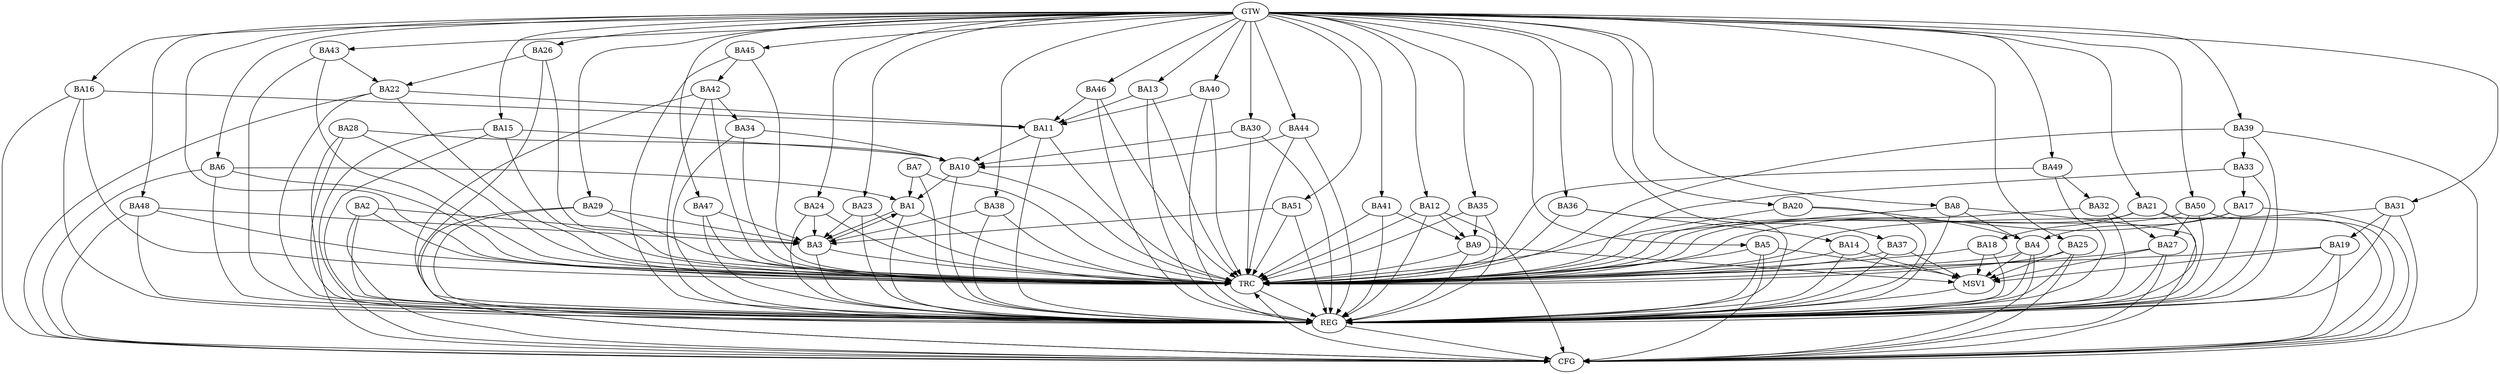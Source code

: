 strict digraph G {
  BA1 [ label="BA1" ];
  BA2 [ label="BA2" ];
  BA3 [ label="BA3" ];
  BA4 [ label="BA4" ];
  BA5 [ label="BA5" ];
  BA6 [ label="BA6" ];
  BA7 [ label="BA7" ];
  BA8 [ label="BA8" ];
  BA9 [ label="BA9" ];
  BA10 [ label="BA10" ];
  BA11 [ label="BA11" ];
  BA12 [ label="BA12" ];
  BA13 [ label="BA13" ];
  BA14 [ label="BA14" ];
  BA15 [ label="BA15" ];
  BA16 [ label="BA16" ];
  BA17 [ label="BA17" ];
  BA18 [ label="BA18" ];
  BA19 [ label="BA19" ];
  BA20 [ label="BA20" ];
  BA21 [ label="BA21" ];
  BA22 [ label="BA22" ];
  BA23 [ label="BA23" ];
  BA24 [ label="BA24" ];
  BA25 [ label="BA25" ];
  BA26 [ label="BA26" ];
  BA27 [ label="BA27" ];
  BA28 [ label="BA28" ];
  BA29 [ label="BA29" ];
  BA30 [ label="BA30" ];
  BA31 [ label="BA31" ];
  BA32 [ label="BA32" ];
  BA33 [ label="BA33" ];
  BA34 [ label="BA34" ];
  BA35 [ label="BA35" ];
  BA36 [ label="BA36" ];
  BA37 [ label="BA37" ];
  BA38 [ label="BA38" ];
  BA39 [ label="BA39" ];
  BA40 [ label="BA40" ];
  BA41 [ label="BA41" ];
  BA42 [ label="BA42" ];
  BA43 [ label="BA43" ];
  BA44 [ label="BA44" ];
  BA45 [ label="BA45" ];
  BA46 [ label="BA46" ];
  BA47 [ label="BA47" ];
  BA48 [ label="BA48" ];
  BA49 [ label="BA49" ];
  BA50 [ label="BA50" ];
  BA51 [ label="BA51" ];
  GTW [ label="GTW" ];
  REG [ label="REG" ];
  CFG [ label="CFG" ];
  TRC [ label="TRC" ];
  MSV1 [ label="MSV1" ];
  BA3 -> BA1;
  BA6 -> BA1;
  BA7 -> BA1;
  BA8 -> BA4;
  BA10 -> BA1;
  BA11 -> BA10;
  BA12 -> BA9;
  BA13 -> BA11;
  BA15 -> BA10;
  BA16 -> BA11;
  BA17 -> BA4;
  BA20 -> BA4;
  BA21 -> BA18;
  BA22 -> BA11;
  BA26 -> BA22;
  BA28 -> BA10;
  BA30 -> BA10;
  BA31 -> BA19;
  BA32 -> BA27;
  BA33 -> BA17;
  BA34 -> BA10;
  BA35 -> BA9;
  BA36 -> BA14;
  BA39 -> BA33;
  BA40 -> BA11;
  BA41 -> BA9;
  BA42 -> BA34;
  BA43 -> BA22;
  BA44 -> BA10;
  BA45 -> BA42;
  BA46 -> BA11;
  BA47 -> BA3;
  BA49 -> BA32;
  BA50 -> BA27;
  GTW -> BA5;
  GTW -> BA6;
  GTW -> BA8;
  GTW -> BA12;
  GTW -> BA13;
  GTW -> BA15;
  GTW -> BA16;
  GTW -> BA20;
  GTW -> BA21;
  GTW -> BA23;
  GTW -> BA24;
  GTW -> BA25;
  GTW -> BA26;
  GTW -> BA29;
  GTW -> BA30;
  GTW -> BA31;
  GTW -> BA35;
  GTW -> BA36;
  GTW -> BA37;
  GTW -> BA38;
  GTW -> BA39;
  GTW -> BA40;
  GTW -> BA41;
  GTW -> BA43;
  GTW -> BA44;
  GTW -> BA45;
  GTW -> BA46;
  GTW -> BA47;
  GTW -> BA48;
  GTW -> BA49;
  GTW -> BA50;
  GTW -> BA51;
  BA1 -> REG;
  BA2 -> REG;
  BA3 -> REG;
  BA4 -> REG;
  BA5 -> REG;
  BA6 -> REG;
  BA7 -> REG;
  BA8 -> REG;
  BA9 -> REG;
  BA10 -> REG;
  BA11 -> REG;
  BA12 -> REG;
  BA13 -> REG;
  BA14 -> REG;
  BA15 -> REG;
  BA16 -> REG;
  BA17 -> REG;
  BA18 -> REG;
  BA19 -> REG;
  BA20 -> REG;
  BA21 -> REG;
  BA22 -> REG;
  BA23 -> REG;
  BA24 -> REG;
  BA25 -> REG;
  BA26 -> REG;
  BA27 -> REG;
  BA28 -> REG;
  BA29 -> REG;
  BA30 -> REG;
  BA31 -> REG;
  BA32 -> REG;
  BA33 -> REG;
  BA34 -> REG;
  BA35 -> REG;
  BA36 -> REG;
  BA37 -> REG;
  BA38 -> REG;
  BA39 -> REG;
  BA40 -> REG;
  BA41 -> REG;
  BA42 -> REG;
  BA43 -> REG;
  BA44 -> REG;
  BA45 -> REG;
  BA46 -> REG;
  BA47 -> REG;
  BA48 -> REG;
  BA49 -> REG;
  BA50 -> REG;
  BA51 -> REG;
  BA42 -> CFG;
  BA15 -> CFG;
  BA22 -> CFG;
  BA29 -> CFG;
  BA48 -> CFG;
  BA16 -> CFG;
  BA39 -> CFG;
  BA6 -> CFG;
  BA25 -> CFG;
  BA4 -> CFG;
  BA2 -> CFG;
  BA19 -> CFG;
  BA21 -> CFG;
  BA8 -> CFG;
  BA28 -> CFG;
  BA31 -> CFG;
  BA27 -> CFG;
  BA50 -> CFG;
  BA5 -> CFG;
  BA12 -> CFG;
  BA17 -> CFG;
  REG -> CFG;
  BA1 -> TRC;
  BA2 -> TRC;
  BA3 -> TRC;
  BA4 -> TRC;
  BA5 -> TRC;
  BA6 -> TRC;
  BA7 -> TRC;
  BA8 -> TRC;
  BA9 -> TRC;
  BA10 -> TRC;
  BA11 -> TRC;
  BA12 -> TRC;
  BA13 -> TRC;
  BA14 -> TRC;
  BA15 -> TRC;
  BA16 -> TRC;
  BA17 -> TRC;
  BA18 -> TRC;
  BA19 -> TRC;
  BA20 -> TRC;
  BA21 -> TRC;
  BA22 -> TRC;
  BA23 -> TRC;
  BA24 -> TRC;
  BA25 -> TRC;
  BA26 -> TRC;
  BA27 -> TRC;
  BA28 -> TRC;
  BA29 -> TRC;
  BA30 -> TRC;
  BA31 -> TRC;
  BA32 -> TRC;
  BA33 -> TRC;
  BA34 -> TRC;
  BA35 -> TRC;
  BA36 -> TRC;
  BA37 -> TRC;
  BA38 -> TRC;
  BA39 -> TRC;
  BA40 -> TRC;
  BA41 -> TRC;
  BA42 -> TRC;
  BA43 -> TRC;
  BA44 -> TRC;
  BA45 -> TRC;
  BA46 -> TRC;
  BA47 -> TRC;
  BA48 -> TRC;
  BA49 -> TRC;
  BA50 -> TRC;
  BA51 -> TRC;
  GTW -> TRC;
  CFG -> TRC;
  TRC -> REG;
  BA38 -> BA3;
  BA48 -> BA3;
  BA29 -> BA3;
  BA51 -> BA3;
  BA1 -> BA3;
  BA2 -> BA3;
  BA23 -> BA3;
  BA24 -> BA3;
  BA4 -> MSV1;
  BA5 -> MSV1;
  BA9 -> MSV1;
  BA14 -> MSV1;
  BA18 -> MSV1;
  BA19 -> MSV1;
  BA25 -> MSV1;
  BA27 -> MSV1;
  BA37 -> MSV1;
  MSV1 -> REG;
}

